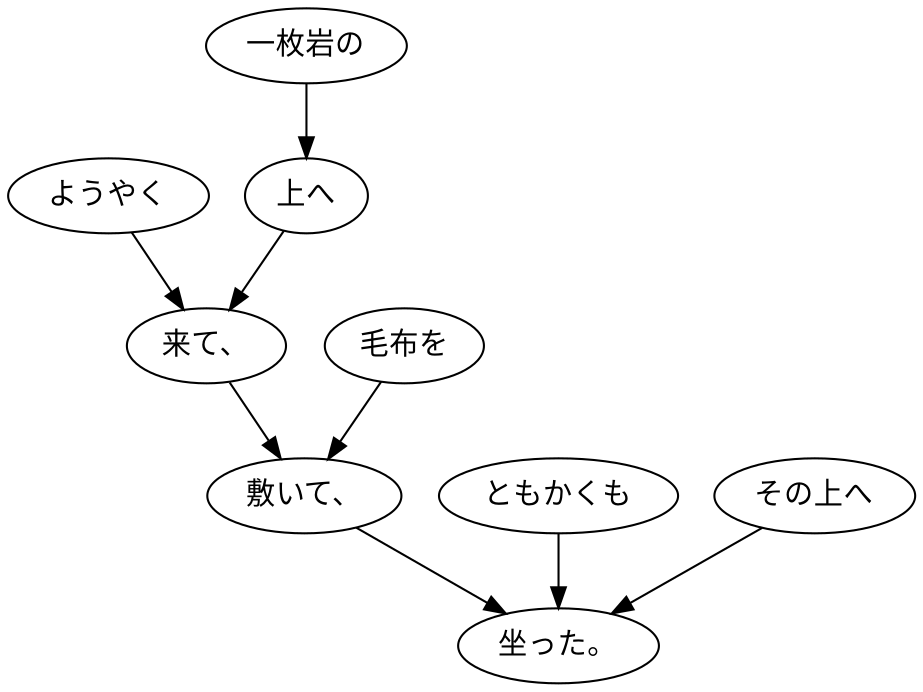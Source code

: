 digraph graph8343 {
	node0 [label="ようやく"];
	node1 [label="一枚岩の"];
	node2 [label="上へ"];
	node3 [label="来て、"];
	node4 [label="毛布を"];
	node5 [label="敷いて、"];
	node6 [label="ともかくも"];
	node7 [label="その上へ"];
	node8 [label="坐った。"];
	node0 -> node3;
	node1 -> node2;
	node2 -> node3;
	node3 -> node5;
	node4 -> node5;
	node5 -> node8;
	node6 -> node8;
	node7 -> node8;
}
